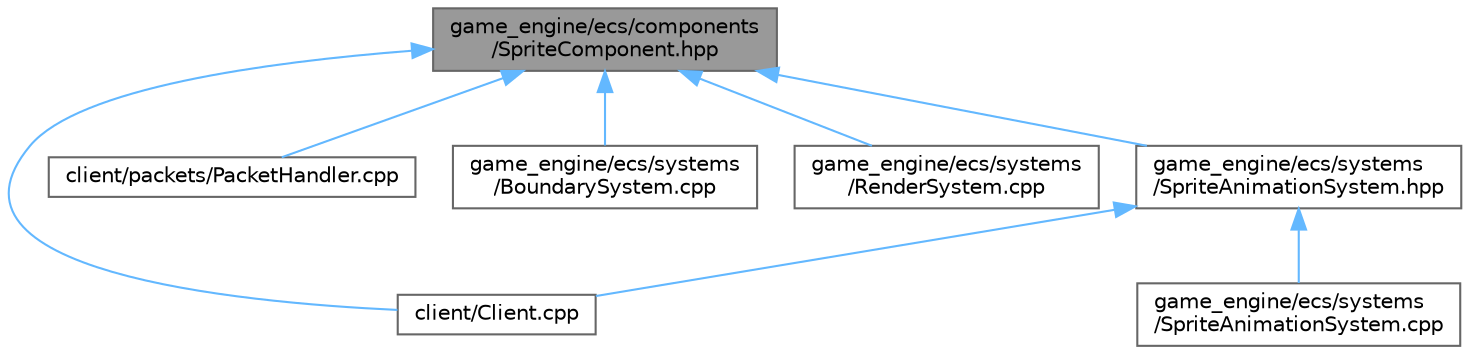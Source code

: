 digraph "game_engine/ecs/components/SpriteComponent.hpp"
{
 // LATEX_PDF_SIZE
  bgcolor="transparent";
  edge [fontname=Helvetica,fontsize=10,labelfontname=Helvetica,labelfontsize=10];
  node [fontname=Helvetica,fontsize=10,shape=box,height=0.2,width=0.4];
  Node1 [id="Node000001",label="game_engine/ecs/components\l/SpriteComponent.hpp",height=0.2,width=0.4,color="gray40", fillcolor="grey60", style="filled", fontcolor="black",tooltip=" "];
  Node1 -> Node2 [id="edge1_Node000001_Node000002",dir="back",color="steelblue1",style="solid",tooltip=" "];
  Node2 [id="Node000002",label="client/Client.cpp",height=0.2,width=0.4,color="grey40", fillcolor="white", style="filled",URL="$_client_8cpp.html",tooltip=" "];
  Node1 -> Node3 [id="edge2_Node000001_Node000003",dir="back",color="steelblue1",style="solid",tooltip=" "];
  Node3 [id="Node000003",label="client/packets/PacketHandler.cpp",height=0.2,width=0.4,color="grey40", fillcolor="white", style="filled",URL="$client_2packets_2_packet_handler_8cpp.html",tooltip=" "];
  Node1 -> Node4 [id="edge3_Node000001_Node000004",dir="back",color="steelblue1",style="solid",tooltip=" "];
  Node4 [id="Node000004",label="game_engine/ecs/systems\l/BoundarySystem.cpp",height=0.2,width=0.4,color="grey40", fillcolor="white", style="filled",URL="$_boundary_system_8cpp.html",tooltip=" "];
  Node1 -> Node5 [id="edge4_Node000001_Node000005",dir="back",color="steelblue1",style="solid",tooltip=" "];
  Node5 [id="Node000005",label="game_engine/ecs/systems\l/RenderSystem.cpp",height=0.2,width=0.4,color="grey40", fillcolor="white", style="filled",URL="$_render_system_8cpp.html",tooltip=" "];
  Node1 -> Node6 [id="edge5_Node000001_Node000006",dir="back",color="steelblue1",style="solid",tooltip=" "];
  Node6 [id="Node000006",label="game_engine/ecs/systems\l/SpriteAnimationSystem.hpp",height=0.2,width=0.4,color="grey40", fillcolor="white", style="filled",URL="$_sprite_animation_system_8hpp.html",tooltip=" "];
  Node6 -> Node2 [id="edge6_Node000006_Node000002",dir="back",color="steelblue1",style="solid",tooltip=" "];
  Node6 -> Node7 [id="edge7_Node000006_Node000007",dir="back",color="steelblue1",style="solid",tooltip=" "];
  Node7 [id="Node000007",label="game_engine/ecs/systems\l/SpriteAnimationSystem.cpp",height=0.2,width=0.4,color="grey40", fillcolor="white", style="filled",URL="$_sprite_animation_system_8cpp.html",tooltip=" "];
}
